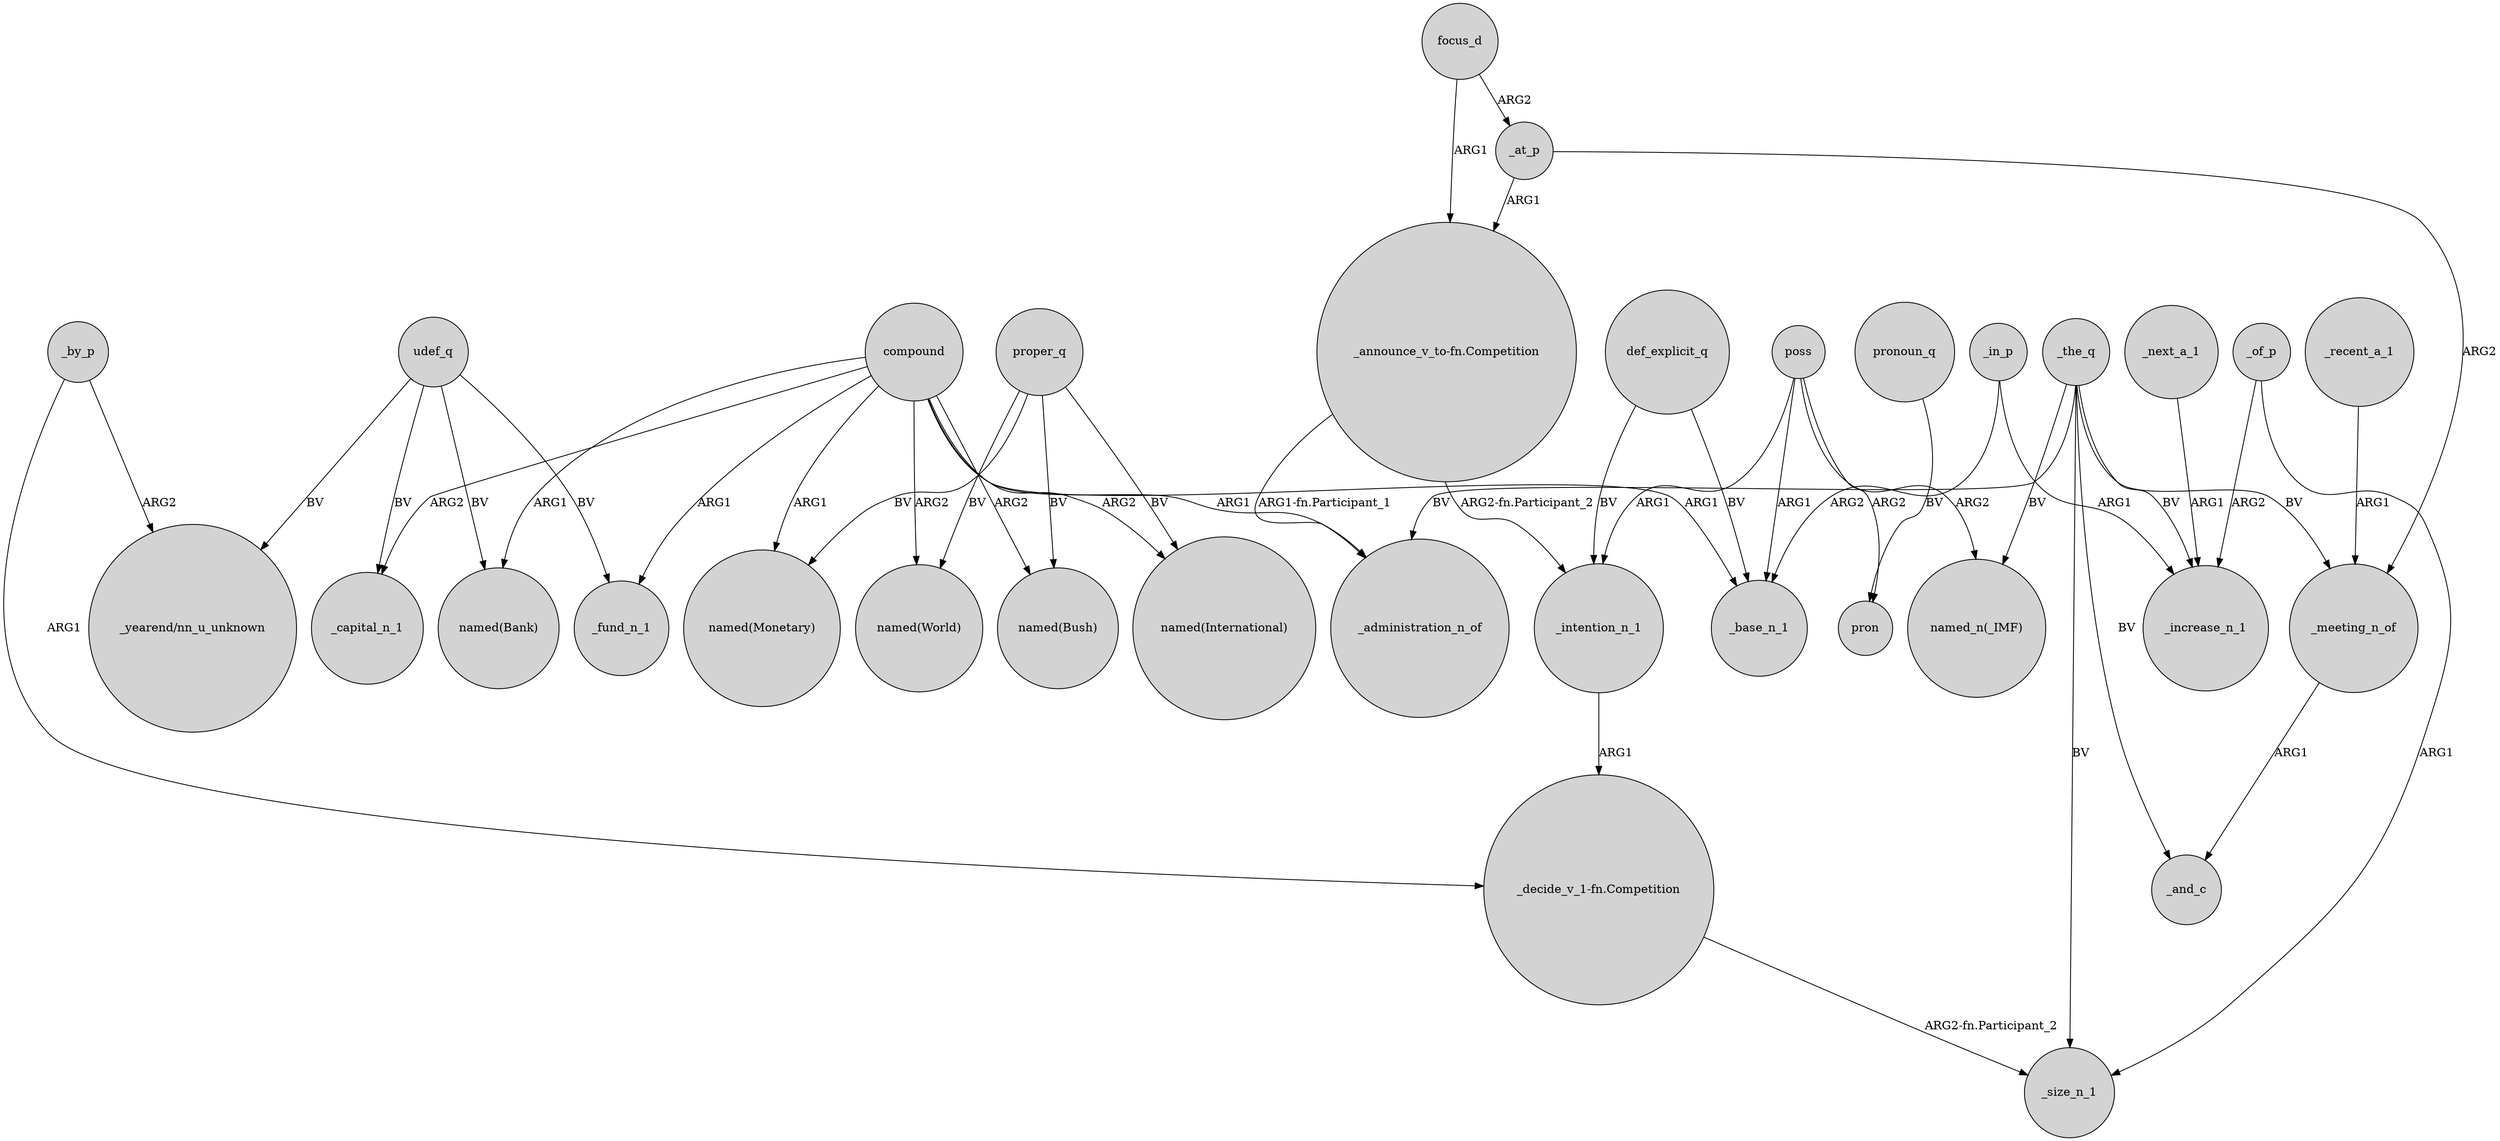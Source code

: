digraph {
	node [shape=circle style=filled]
	compound -> _fund_n_1 [label=ARG1]
	proper_q -> "named(Monetary)" [label=BV]
	_the_q -> _and_c [label=BV]
	udef_q -> _fund_n_1 [label=BV]
	compound -> _administration_n_of [label=ARG1]
	compound -> "named(Monetary)" [label=ARG1]
	_of_p -> _increase_n_1 [label=ARG2]
	poss -> _intention_n_1 [label=ARG1]
	def_explicit_q -> _base_n_1 [label=BV]
	udef_q -> "_yearend/nn_u_unknown" [label=BV]
	focus_d -> "_announce_v_to-fn.Competition" [label=ARG1]
	_the_q -> _meeting_n_of [label=BV]
	"_decide_v_1-fn.Competition" -> _size_n_1 [label="ARG2-fn.Participant_2"]
	def_explicit_q -> _intention_n_1 [label=BV]
	compound -> "named(Bank)" [label=ARG1]
	focus_d -> _at_p [label=ARG2]
	_by_p -> "_decide_v_1-fn.Competition" [label=ARG1]
	poss -> _base_n_1 [label=ARG1]
	pronoun_q -> pron [label=BV]
	_meeting_n_of -> _and_c [label=ARG1]
	udef_q -> "named(Bank)" [label=BV]
	poss -> pron [label=ARG2]
	proper_q -> "named(Bush)" [label=BV]
	compound -> "named(Bush)" [label=ARG2]
	proper_q -> "named(International)" [label=BV]
	_intention_n_1 -> "_decide_v_1-fn.Competition" [label=ARG1]
	udef_q -> _capital_n_1 [label=BV]
	"_announce_v_to-fn.Competition" -> _administration_n_of [label="ARG1-fn.Participant_1"]
	compound -> _base_n_1 [label=ARG1]
	_of_p -> _size_n_1 [label=ARG1]
	poss -> "named_n(_IMF)" [label=ARG2]
	_next_a_1 -> _increase_n_1 [label=ARG1]
	_by_p -> "_yearend/nn_u_unknown" [label=ARG2]
	compound -> _capital_n_1 [label=ARG2]
	proper_q -> "named(World)" [label=BV]
	_the_q -> "named_n(_IMF)" [label=BV]
	_at_p -> "_announce_v_to-fn.Competition" [label=ARG1]
	_at_p -> _meeting_n_of [label=ARG2]
	compound -> "named(World)" [label=ARG2]
	_the_q -> _increase_n_1 [label=BV]
	"_announce_v_to-fn.Competition" -> _intention_n_1 [label="ARG2-fn.Participant_2"]
	_the_q -> _administration_n_of [label=BV]
	_in_p -> _increase_n_1 [label=ARG1]
	_the_q -> _size_n_1 [label=BV]
	_in_p -> _base_n_1 [label=ARG2]
	_recent_a_1 -> _meeting_n_of [label=ARG1]
	compound -> "named(International)" [label=ARG2]
}
